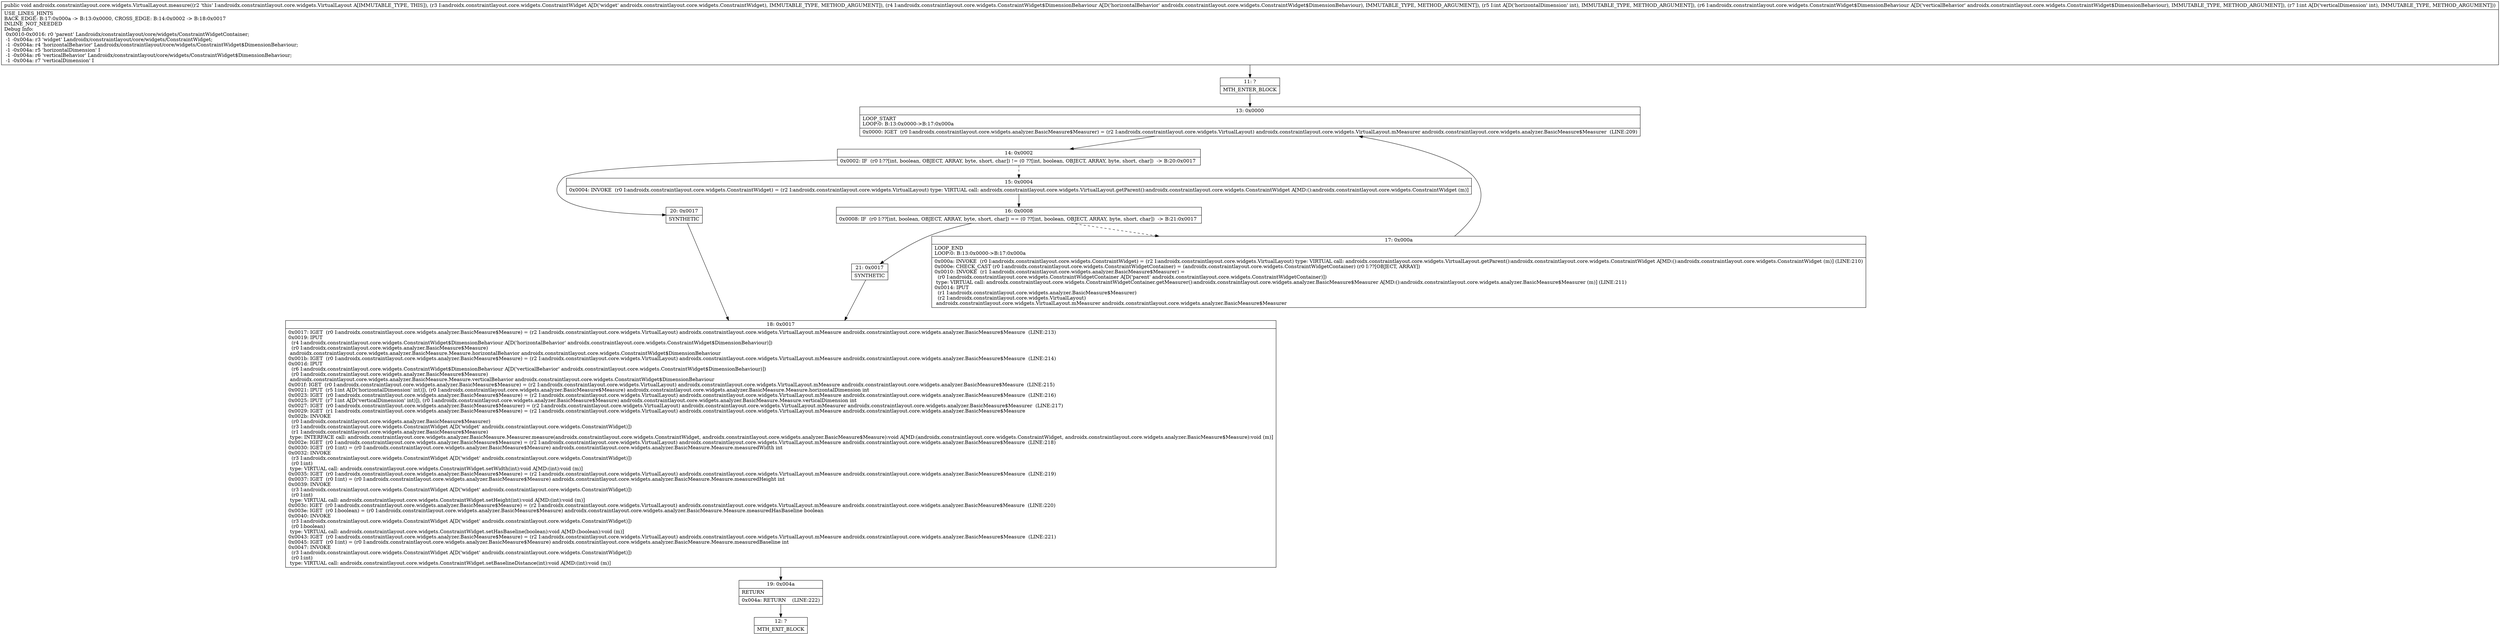 digraph "CFG forandroidx.constraintlayout.core.widgets.VirtualLayout.measure(Landroidx\/constraintlayout\/core\/widgets\/ConstraintWidget;Landroidx\/constraintlayout\/core\/widgets\/ConstraintWidget$DimensionBehaviour;ILandroidx\/constraintlayout\/core\/widgets\/ConstraintWidget$DimensionBehaviour;I)V" {
Node_11 [shape=record,label="{11\:\ ?|MTH_ENTER_BLOCK\l}"];
Node_13 [shape=record,label="{13\:\ 0x0000|LOOP_START\lLOOP:0: B:13:0x0000\-\>B:17:0x000a\l|0x0000: IGET  (r0 I:androidx.constraintlayout.core.widgets.analyzer.BasicMeasure$Measurer) = (r2 I:androidx.constraintlayout.core.widgets.VirtualLayout) androidx.constraintlayout.core.widgets.VirtualLayout.mMeasurer androidx.constraintlayout.core.widgets.analyzer.BasicMeasure$Measurer  (LINE:209)\l}"];
Node_14 [shape=record,label="{14\:\ 0x0002|0x0002: IF  (r0 I:??[int, boolean, OBJECT, ARRAY, byte, short, char]) != (0 ??[int, boolean, OBJECT, ARRAY, byte, short, char])  \-\> B:20:0x0017 \l}"];
Node_15 [shape=record,label="{15\:\ 0x0004|0x0004: INVOKE  (r0 I:androidx.constraintlayout.core.widgets.ConstraintWidget) = (r2 I:androidx.constraintlayout.core.widgets.VirtualLayout) type: VIRTUAL call: androidx.constraintlayout.core.widgets.VirtualLayout.getParent():androidx.constraintlayout.core.widgets.ConstraintWidget A[MD:():androidx.constraintlayout.core.widgets.ConstraintWidget (m)]\l}"];
Node_16 [shape=record,label="{16\:\ 0x0008|0x0008: IF  (r0 I:??[int, boolean, OBJECT, ARRAY, byte, short, char]) == (0 ??[int, boolean, OBJECT, ARRAY, byte, short, char])  \-\> B:21:0x0017 \l}"];
Node_17 [shape=record,label="{17\:\ 0x000a|LOOP_END\lLOOP:0: B:13:0x0000\-\>B:17:0x000a\l|0x000a: INVOKE  (r0 I:androidx.constraintlayout.core.widgets.ConstraintWidget) = (r2 I:androidx.constraintlayout.core.widgets.VirtualLayout) type: VIRTUAL call: androidx.constraintlayout.core.widgets.VirtualLayout.getParent():androidx.constraintlayout.core.widgets.ConstraintWidget A[MD:():androidx.constraintlayout.core.widgets.ConstraintWidget (m)] (LINE:210)\l0x000e: CHECK_CAST (r0 I:androidx.constraintlayout.core.widgets.ConstraintWidgetContainer) = (androidx.constraintlayout.core.widgets.ConstraintWidgetContainer) (r0 I:??[OBJECT, ARRAY]) \l0x0010: INVOKE  (r1 I:androidx.constraintlayout.core.widgets.analyzer.BasicMeasure$Measurer) = \l  (r0 I:androidx.constraintlayout.core.widgets.ConstraintWidgetContainer A[D('parent' androidx.constraintlayout.core.widgets.ConstraintWidgetContainer)])\l type: VIRTUAL call: androidx.constraintlayout.core.widgets.ConstraintWidgetContainer.getMeasurer():androidx.constraintlayout.core.widgets.analyzer.BasicMeasure$Measurer A[MD:():androidx.constraintlayout.core.widgets.analyzer.BasicMeasure$Measurer (m)] (LINE:211)\l0x0014: IPUT  \l  (r1 I:androidx.constraintlayout.core.widgets.analyzer.BasicMeasure$Measurer)\l  (r2 I:androidx.constraintlayout.core.widgets.VirtualLayout)\l androidx.constraintlayout.core.widgets.VirtualLayout.mMeasurer androidx.constraintlayout.core.widgets.analyzer.BasicMeasure$Measurer \l}"];
Node_21 [shape=record,label="{21\:\ 0x0017|SYNTHETIC\l}"];
Node_18 [shape=record,label="{18\:\ 0x0017|0x0017: IGET  (r0 I:androidx.constraintlayout.core.widgets.analyzer.BasicMeasure$Measure) = (r2 I:androidx.constraintlayout.core.widgets.VirtualLayout) androidx.constraintlayout.core.widgets.VirtualLayout.mMeasure androidx.constraintlayout.core.widgets.analyzer.BasicMeasure$Measure  (LINE:213)\l0x0019: IPUT  \l  (r4 I:androidx.constraintlayout.core.widgets.ConstraintWidget$DimensionBehaviour A[D('horizontalBehavior' androidx.constraintlayout.core.widgets.ConstraintWidget$DimensionBehaviour)])\l  (r0 I:androidx.constraintlayout.core.widgets.analyzer.BasicMeasure$Measure)\l androidx.constraintlayout.core.widgets.analyzer.BasicMeasure.Measure.horizontalBehavior androidx.constraintlayout.core.widgets.ConstraintWidget$DimensionBehaviour \l0x001b: IGET  (r0 I:androidx.constraintlayout.core.widgets.analyzer.BasicMeasure$Measure) = (r2 I:androidx.constraintlayout.core.widgets.VirtualLayout) androidx.constraintlayout.core.widgets.VirtualLayout.mMeasure androidx.constraintlayout.core.widgets.analyzer.BasicMeasure$Measure  (LINE:214)\l0x001d: IPUT  \l  (r6 I:androidx.constraintlayout.core.widgets.ConstraintWidget$DimensionBehaviour A[D('verticalBehavior' androidx.constraintlayout.core.widgets.ConstraintWidget$DimensionBehaviour)])\l  (r0 I:androidx.constraintlayout.core.widgets.analyzer.BasicMeasure$Measure)\l androidx.constraintlayout.core.widgets.analyzer.BasicMeasure.Measure.verticalBehavior androidx.constraintlayout.core.widgets.ConstraintWidget$DimensionBehaviour \l0x001f: IGET  (r0 I:androidx.constraintlayout.core.widgets.analyzer.BasicMeasure$Measure) = (r2 I:androidx.constraintlayout.core.widgets.VirtualLayout) androidx.constraintlayout.core.widgets.VirtualLayout.mMeasure androidx.constraintlayout.core.widgets.analyzer.BasicMeasure$Measure  (LINE:215)\l0x0021: IPUT  (r5 I:int A[D('horizontalDimension' int)]), (r0 I:androidx.constraintlayout.core.widgets.analyzer.BasicMeasure$Measure) androidx.constraintlayout.core.widgets.analyzer.BasicMeasure.Measure.horizontalDimension int \l0x0023: IGET  (r0 I:androidx.constraintlayout.core.widgets.analyzer.BasicMeasure$Measure) = (r2 I:androidx.constraintlayout.core.widgets.VirtualLayout) androidx.constraintlayout.core.widgets.VirtualLayout.mMeasure androidx.constraintlayout.core.widgets.analyzer.BasicMeasure$Measure  (LINE:216)\l0x0025: IPUT  (r7 I:int A[D('verticalDimension' int)]), (r0 I:androidx.constraintlayout.core.widgets.analyzer.BasicMeasure$Measure) androidx.constraintlayout.core.widgets.analyzer.BasicMeasure.Measure.verticalDimension int \l0x0027: IGET  (r0 I:androidx.constraintlayout.core.widgets.analyzer.BasicMeasure$Measurer) = (r2 I:androidx.constraintlayout.core.widgets.VirtualLayout) androidx.constraintlayout.core.widgets.VirtualLayout.mMeasurer androidx.constraintlayout.core.widgets.analyzer.BasicMeasure$Measurer  (LINE:217)\l0x0029: IGET  (r1 I:androidx.constraintlayout.core.widgets.analyzer.BasicMeasure$Measure) = (r2 I:androidx.constraintlayout.core.widgets.VirtualLayout) androidx.constraintlayout.core.widgets.VirtualLayout.mMeasure androidx.constraintlayout.core.widgets.analyzer.BasicMeasure$Measure \l0x002b: INVOKE  \l  (r0 I:androidx.constraintlayout.core.widgets.analyzer.BasicMeasure$Measurer)\l  (r3 I:androidx.constraintlayout.core.widgets.ConstraintWidget A[D('widget' androidx.constraintlayout.core.widgets.ConstraintWidget)])\l  (r1 I:androidx.constraintlayout.core.widgets.analyzer.BasicMeasure$Measure)\l type: INTERFACE call: androidx.constraintlayout.core.widgets.analyzer.BasicMeasure.Measurer.measure(androidx.constraintlayout.core.widgets.ConstraintWidget, androidx.constraintlayout.core.widgets.analyzer.BasicMeasure$Measure):void A[MD:(androidx.constraintlayout.core.widgets.ConstraintWidget, androidx.constraintlayout.core.widgets.analyzer.BasicMeasure$Measure):void (m)]\l0x002e: IGET  (r0 I:androidx.constraintlayout.core.widgets.analyzer.BasicMeasure$Measure) = (r2 I:androidx.constraintlayout.core.widgets.VirtualLayout) androidx.constraintlayout.core.widgets.VirtualLayout.mMeasure androidx.constraintlayout.core.widgets.analyzer.BasicMeasure$Measure  (LINE:218)\l0x0030: IGET  (r0 I:int) = (r0 I:androidx.constraintlayout.core.widgets.analyzer.BasicMeasure$Measure) androidx.constraintlayout.core.widgets.analyzer.BasicMeasure.Measure.measuredWidth int \l0x0032: INVOKE  \l  (r3 I:androidx.constraintlayout.core.widgets.ConstraintWidget A[D('widget' androidx.constraintlayout.core.widgets.ConstraintWidget)])\l  (r0 I:int)\l type: VIRTUAL call: androidx.constraintlayout.core.widgets.ConstraintWidget.setWidth(int):void A[MD:(int):void (m)]\l0x0035: IGET  (r0 I:androidx.constraintlayout.core.widgets.analyzer.BasicMeasure$Measure) = (r2 I:androidx.constraintlayout.core.widgets.VirtualLayout) androidx.constraintlayout.core.widgets.VirtualLayout.mMeasure androidx.constraintlayout.core.widgets.analyzer.BasicMeasure$Measure  (LINE:219)\l0x0037: IGET  (r0 I:int) = (r0 I:androidx.constraintlayout.core.widgets.analyzer.BasicMeasure$Measure) androidx.constraintlayout.core.widgets.analyzer.BasicMeasure.Measure.measuredHeight int \l0x0039: INVOKE  \l  (r3 I:androidx.constraintlayout.core.widgets.ConstraintWidget A[D('widget' androidx.constraintlayout.core.widgets.ConstraintWidget)])\l  (r0 I:int)\l type: VIRTUAL call: androidx.constraintlayout.core.widgets.ConstraintWidget.setHeight(int):void A[MD:(int):void (m)]\l0x003c: IGET  (r0 I:androidx.constraintlayout.core.widgets.analyzer.BasicMeasure$Measure) = (r2 I:androidx.constraintlayout.core.widgets.VirtualLayout) androidx.constraintlayout.core.widgets.VirtualLayout.mMeasure androidx.constraintlayout.core.widgets.analyzer.BasicMeasure$Measure  (LINE:220)\l0x003e: IGET  (r0 I:boolean) = (r0 I:androidx.constraintlayout.core.widgets.analyzer.BasicMeasure$Measure) androidx.constraintlayout.core.widgets.analyzer.BasicMeasure.Measure.measuredHasBaseline boolean \l0x0040: INVOKE  \l  (r3 I:androidx.constraintlayout.core.widgets.ConstraintWidget A[D('widget' androidx.constraintlayout.core.widgets.ConstraintWidget)])\l  (r0 I:boolean)\l type: VIRTUAL call: androidx.constraintlayout.core.widgets.ConstraintWidget.setHasBaseline(boolean):void A[MD:(boolean):void (m)]\l0x0043: IGET  (r0 I:androidx.constraintlayout.core.widgets.analyzer.BasicMeasure$Measure) = (r2 I:androidx.constraintlayout.core.widgets.VirtualLayout) androidx.constraintlayout.core.widgets.VirtualLayout.mMeasure androidx.constraintlayout.core.widgets.analyzer.BasicMeasure$Measure  (LINE:221)\l0x0045: IGET  (r0 I:int) = (r0 I:androidx.constraintlayout.core.widgets.analyzer.BasicMeasure$Measure) androidx.constraintlayout.core.widgets.analyzer.BasicMeasure.Measure.measuredBaseline int \l0x0047: INVOKE  \l  (r3 I:androidx.constraintlayout.core.widgets.ConstraintWidget A[D('widget' androidx.constraintlayout.core.widgets.ConstraintWidget)])\l  (r0 I:int)\l type: VIRTUAL call: androidx.constraintlayout.core.widgets.ConstraintWidget.setBaselineDistance(int):void A[MD:(int):void (m)]\l}"];
Node_19 [shape=record,label="{19\:\ 0x004a|RETURN\l|0x004a: RETURN    (LINE:222)\l}"];
Node_12 [shape=record,label="{12\:\ ?|MTH_EXIT_BLOCK\l}"];
Node_20 [shape=record,label="{20\:\ 0x0017|SYNTHETIC\l}"];
MethodNode[shape=record,label="{public void androidx.constraintlayout.core.widgets.VirtualLayout.measure((r2 'this' I:androidx.constraintlayout.core.widgets.VirtualLayout A[IMMUTABLE_TYPE, THIS]), (r3 I:androidx.constraintlayout.core.widgets.ConstraintWidget A[D('widget' androidx.constraintlayout.core.widgets.ConstraintWidget), IMMUTABLE_TYPE, METHOD_ARGUMENT]), (r4 I:androidx.constraintlayout.core.widgets.ConstraintWidget$DimensionBehaviour A[D('horizontalBehavior' androidx.constraintlayout.core.widgets.ConstraintWidget$DimensionBehaviour), IMMUTABLE_TYPE, METHOD_ARGUMENT]), (r5 I:int A[D('horizontalDimension' int), IMMUTABLE_TYPE, METHOD_ARGUMENT]), (r6 I:androidx.constraintlayout.core.widgets.ConstraintWidget$DimensionBehaviour A[D('verticalBehavior' androidx.constraintlayout.core.widgets.ConstraintWidget$DimensionBehaviour), IMMUTABLE_TYPE, METHOD_ARGUMENT]), (r7 I:int A[D('verticalDimension' int), IMMUTABLE_TYPE, METHOD_ARGUMENT]))  | USE_LINES_HINTS\lBACK_EDGE: B:17:0x000a \-\> B:13:0x0000, CROSS_EDGE: B:14:0x0002 \-\> B:18:0x0017\lINLINE_NOT_NEEDED\lDebug Info:\l  0x0010\-0x0016: r0 'parent' Landroidx\/constraintlayout\/core\/widgets\/ConstraintWidgetContainer;\l  \-1 \-0x004a: r3 'widget' Landroidx\/constraintlayout\/core\/widgets\/ConstraintWidget;\l  \-1 \-0x004a: r4 'horizontalBehavior' Landroidx\/constraintlayout\/core\/widgets\/ConstraintWidget$DimensionBehaviour;\l  \-1 \-0x004a: r5 'horizontalDimension' I\l  \-1 \-0x004a: r6 'verticalBehavior' Landroidx\/constraintlayout\/core\/widgets\/ConstraintWidget$DimensionBehaviour;\l  \-1 \-0x004a: r7 'verticalDimension' I\l}"];
MethodNode -> Node_11;Node_11 -> Node_13;
Node_13 -> Node_14;
Node_14 -> Node_15[style=dashed];
Node_14 -> Node_20;
Node_15 -> Node_16;
Node_16 -> Node_17[style=dashed];
Node_16 -> Node_21;
Node_17 -> Node_13;
Node_21 -> Node_18;
Node_18 -> Node_19;
Node_19 -> Node_12;
Node_20 -> Node_18;
}

